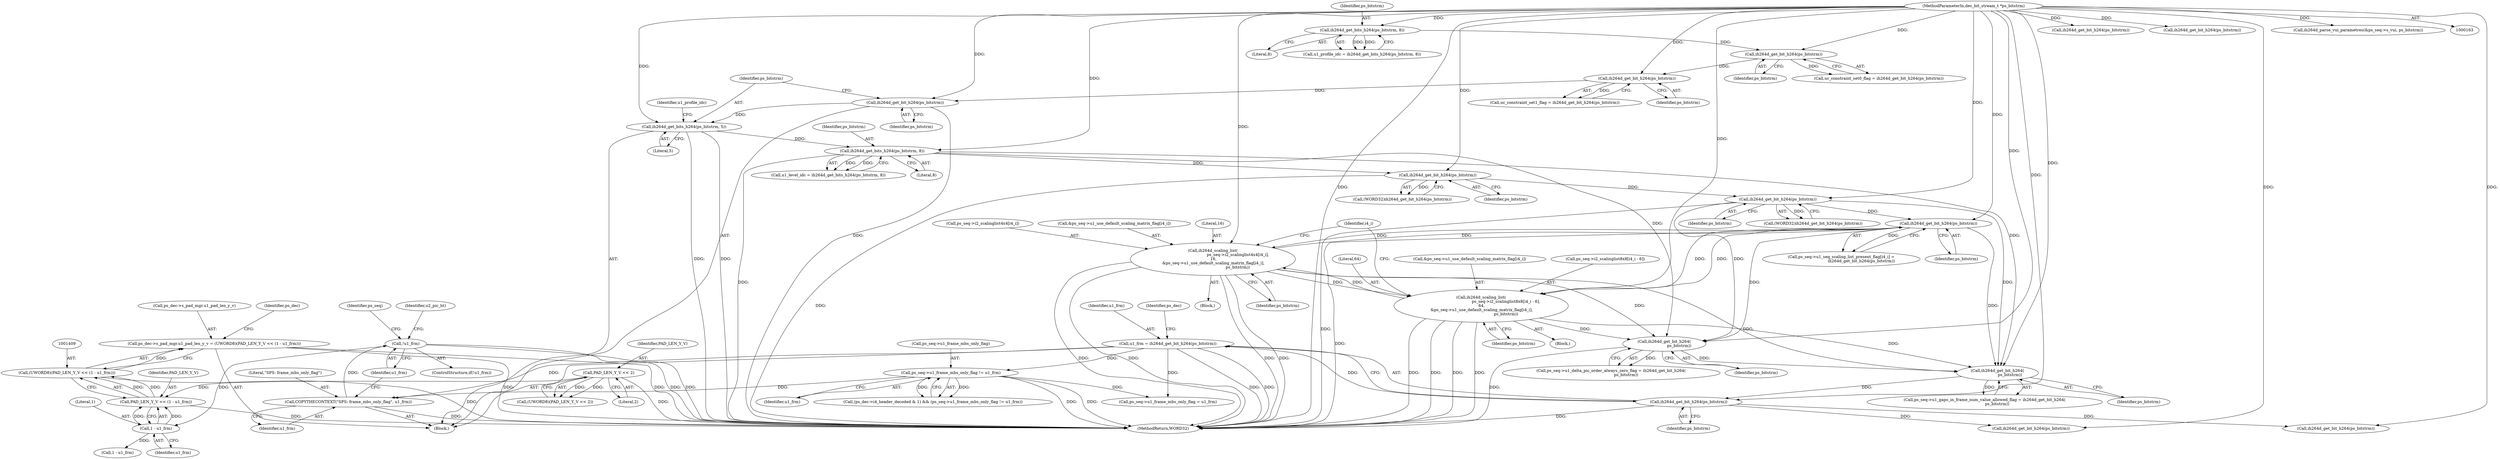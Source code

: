 digraph "0_Android_42cf02965b11c397dd37a0063e683cef005bc0ae@pointer" {
"1001402" [label="(Call,ps_dec->s_pad_mgr.u1_pad_len_y_v = (UWORD8)(PAD_LEN_Y_V << (1 - u1_frm)))"];
"1001408" [label="(Call,(UWORD8)(PAD_LEN_Y_V << (1 - u1_frm)))"];
"1001410" [label="(Call,PAD_LEN_Y_V << (1 - u1_frm))"];
"1001041" [label="(Call,PAD_LEN_Y_V << 2)"];
"1001412" [label="(Call,1 - u1_frm)"];
"1000921" [label="(Call,!u1_frm)"];
"1000917" [label="(Call,COPYTHECONTEXT(\"SPS: frame_mbs_only_flag\", u1_frm))"];
"1000899" [label="(Call,ps_seq->u1_frame_mbs_only_flag != u1_frm)"];
"1000888" [label="(Call,u1_frm = ih264d_get_bit_h264(ps_bitstrm))"];
"1000890" [label="(Call,ih264d_get_bit_h264(ps_bitstrm))"];
"1000808" [label="(Call,ih264d_get_bit_h264(\n                    ps_bitstrm))"];
"1000291" [label="(Call,ih264d_get_bits_h264(ps_bitstrm, 8))"];
"1000258" [label="(Call,ih264d_get_bits_h264(ps_bitstrm, 5))"];
"1000256" [label="(Call,ih264d_get_bit_h264(ps_bitstrm))"];
"1000254" [label="(Call,ih264d_get_bit_h264(ps_bitstrm))"];
"1000250" [label="(Call,ih264d_get_bit_h264(ps_bitstrm))"];
"1000242" [label="(Call,ih264d_get_bits_h264(ps_bitstrm, 8))"];
"1000165" [label="(MethodParameterIn,dec_bit_stream_t *ps_bitstrm)"];
"1000512" [label="(Call,ih264d_get_bit_h264(ps_bitstrm))"];
"1000533" [label="(Call,ih264d_scaling_list(\n                                        ps_seq->i2_scalinglist4x4[i4_i],\n 16,\n &ps_seq->u1_use_default_scaling_matrix_flag[i4_i],\n                                        ps_bitstrm))"];
"1000549" [label="(Call,ih264d_scaling_list(\n                                        ps_seq->i2_scalinglist8x8[i4_i - 6],\n 64,\n &ps_seq->u1_use_default_scaling_matrix_flag[i4_i],\n                                        ps_bitstrm))"];
"1000489" [label="(Call,ih264d_get_bit_h264(ps_bitstrm))"];
"1000472" [label="(Call,ih264d_get_bit_h264(ps_bitstrm))"];
"1000682" [label="(Call,ih264d_get_bit_h264(\n                        ps_bitstrm))"];
"1000889" [label="(Identifier,u1_frm)"];
"1000250" [label="(Call,ih264d_get_bit_h264(ps_bitstrm))"];
"1000809" [label="(Identifier,ps_bitstrm)"];
"1000920" [label="(ControlStructure,if(!u1_frm))"];
"1000900" [label="(Call,ps_seq->u1_frame_mbs_only_flag)"];
"1001411" [label="(Identifier,PAD_LEN_Y_V)"];
"1001425" [label="(Call,1 - u1_frm)"];
"1000540" [label="(Call,&ps_seq->u1_use_default_scaling_matrix_flag[i4_i])"];
"1001042" [label="(Identifier,PAD_LEN_Y_V)"];
"1000257" [label="(Identifier,ps_bitstrm)"];
"1000890" [label="(Call,ih264d_get_bit_h264(ps_bitstrm))"];
"1001414" [label="(Identifier,u1_frm)"];
"1000896" [label="(Identifier,ps_dec)"];
"1000260" [label="(Literal,5)"];
"1000532" [label="(Block,)"];
"1000165" [label="(MethodParameterIn,dec_bit_stream_t *ps_bitstrm)"];
"1001413" [label="(Literal,1)"];
"1001403" [label="(Call,ps_dec->s_pad_mgr.u1_pad_len_y_v)"];
"1001412" [label="(Call,1 - u1_frm)"];
"1000533" [label="(Call,ih264d_scaling_list(\n                                        ps_seq->i2_scalinglist4x4[i4_i],\n 16,\n &ps_seq->u1_use_default_scaling_matrix_flag[i4_i],\n                                        ps_bitstrm))"];
"1000678" [label="(Call,ps_seq->u1_delta_pic_order_always_zero_flag = ih264d_get_bit_h264(\n                        ps_bitstrm))"];
"1000957" [label="(Call,ih264d_get_bit_h264(ps_bitstrm))"];
"1000489" [label="(Call,ih264d_get_bit_h264(ps_bitstrm))"];
"1001001" [label="(Call,ih264d_get_bit_h264(ps_bitstrm))"];
"1000534" [label="(Call,ps_seq->i2_scalinglist4x4[i4_i])"];
"1000564" [label="(Identifier,ps_bitstrm)"];
"1000166" [label="(Block,)"];
"1000251" [label="(Identifier,ps_bitstrm)"];
"1000888" [label="(Call,u1_frm = ih264d_get_bit_h264(ps_bitstrm))"];
"1001477" [label="(MethodReturn,WORD32)"];
"1000918" [label="(Literal,\"SPS: frame_mbs_only_flag\")"];
"1000917" [label="(Call,COPYTHECONTEXT(\"SPS: frame_mbs_only_flag\", u1_frm))"];
"1000248" [label="(Call,uc_constraint_set0_flag = ih264d_get_bit_h264(ps_bitstrm))"];
"1000808" [label="(Call,ih264d_get_bit_h264(\n                    ps_bitstrm))"];
"1000558" [label="(Call,&ps_seq->u1_use_default_scaling_matrix_flag[i4_i])"];
"1000548" [label="(Block,)"];
"1000506" [label="(Call,ps_seq->u1_seq_scaling_list_present_flag[i4_i] =\n                                ih264d_get_bit_h264(ps_bitstrm))"];
"1000922" [label="(Identifier,u1_frm)"];
"1000258" [label="(Call,ih264d_get_bits_h264(ps_bitstrm, 5))"];
"1000683" [label="(Identifier,ps_bitstrm)"];
"1000903" [label="(Identifier,u1_frm)"];
"1000919" [label="(Identifier,u1_frm)"];
"1000291" [label="(Call,ih264d_get_bits_h264(ps_bitstrm, 8))"];
"1001402" [label="(Call,ps_dec->s_pad_mgr.u1_pad_len_y_v = (UWORD8)(PAD_LEN_Y_V << (1 - u1_frm)))"];
"1000891" [label="(Identifier,ps_bitstrm)"];
"1000893" [label="(Call,(ps_dec->i4_header_decoded & 1) && (ps_seq->u1_frame_mbs_only_flag != u1_frm))"];
"1001418" [label="(Identifier,ps_dec)"];
"1001039" [label="(Call,(UWORD8)(PAD_LEN_Y_V << 2))"];
"1000252" [label="(Call,uc_constraint_set1_flag = ih264d_get_bit_h264(ps_bitstrm))"];
"1000546" [label="(Identifier,ps_bitstrm)"];
"1000289" [label="(Call,u1_level_idc = ih264d_get_bits_h264(ps_bitstrm, 8))"];
"1000470" [label="(Call,(WORD32)ih264d_get_bit_h264(ps_bitstrm))"];
"1000804" [label="(Call,ps_seq->u1_gaps_in_frame_num_value_allowed_flag = ih264d_get_bit_h264(\n                    ps_bitstrm))"];
"1000256" [label="(Call,ih264d_get_bit_h264(ps_bitstrm))"];
"1000473" [label="(Identifier,ps_bitstrm)"];
"1000292" [label="(Identifier,ps_bitstrm)"];
"1001410" [label="(Call,PAD_LEN_Y_V << (1 - u1_frm))"];
"1000293" [label="(Literal,8)"];
"1000504" [label="(Identifier,i4_i)"];
"1000549" [label="(Call,ih264d_scaling_list(\n                                        ps_seq->i2_scalinglist8x8[i4_i - 6],\n 64,\n &ps_seq->u1_use_default_scaling_matrix_flag[i4_i],\n                                        ps_bitstrm))"];
"1000899" [label="(Call,ps_seq->u1_frame_mbs_only_flag != u1_frm)"];
"1000244" [label="(Literal,8)"];
"1000264" [label="(Identifier,u1_profile_idc)"];
"1000921" [label="(Call,!u1_frm)"];
"1000512" [label="(Call,ih264d_get_bit_h264(ps_bitstrm))"];
"1000941" [label="(Identifier,ps_seq)"];
"1000242" [label="(Call,ih264d_get_bits_h264(ps_bitstrm, 8))"];
"1000490" [label="(Identifier,ps_bitstrm)"];
"1000912" [label="(Call,ps_seq->u1_frame_mbs_only_flag = u1_frm)"];
"1000487" [label="(Call,(WORD32)ih264d_get_bit_h264(ps_bitstrm))"];
"1000259" [label="(Identifier,ps_bitstrm)"];
"1001043" [label="(Literal,2)"];
"1000513" [label="(Identifier,ps_bitstrm)"];
"1001408" [label="(Call,(UWORD8)(PAD_LEN_Y_V << (1 - u1_frm)))"];
"1000948" [label="(Call,ih264d_get_bit_h264(ps_bitstrm))"];
"1000255" [label="(Identifier,ps_bitstrm)"];
"1000682" [label="(Call,ih264d_get_bit_h264(\n                        ps_bitstrm))"];
"1001041" [label="(Call,PAD_LEN_Y_V << 2)"];
"1000254" [label="(Call,ih264d_get_bit_h264(ps_bitstrm))"];
"1000240" [label="(Call,u1_profile_idc = ih264d_get_bits_h264(ps_bitstrm, 8))"];
"1000931" [label="(Call,ih264d_get_bit_h264(ps_bitstrm))"];
"1000472" [label="(Call,ih264d_get_bit_h264(ps_bitstrm))"];
"1000539" [label="(Literal,16)"];
"1000243" [label="(Identifier,ps_bitstrm)"];
"1000550" [label="(Call,ps_seq->i2_scalinglist8x8[i4_i - 6])"];
"1000557" [label="(Literal,64)"];
"1001296" [label="(Call,ih264d_parse_vui_parametres(&ps_seq->s_vui, ps_bitstrm))"];
"1000925" [label="(Identifier,u2_pic_ht)"];
"1001402" -> "1000166"  [label="AST: "];
"1001402" -> "1001408"  [label="CFG: "];
"1001403" -> "1001402"  [label="AST: "];
"1001408" -> "1001402"  [label="AST: "];
"1001418" -> "1001402"  [label="CFG: "];
"1001402" -> "1001477"  [label="DDG: "];
"1001402" -> "1001477"  [label="DDG: "];
"1001408" -> "1001402"  [label="DDG: "];
"1001408" -> "1001410"  [label="CFG: "];
"1001409" -> "1001408"  [label="AST: "];
"1001410" -> "1001408"  [label="AST: "];
"1001408" -> "1001477"  [label="DDG: "];
"1001410" -> "1001408"  [label="DDG: "];
"1001410" -> "1001408"  [label="DDG: "];
"1001410" -> "1001412"  [label="CFG: "];
"1001411" -> "1001410"  [label="AST: "];
"1001412" -> "1001410"  [label="AST: "];
"1001410" -> "1001477"  [label="DDG: "];
"1001041" -> "1001410"  [label="DDG: "];
"1001412" -> "1001410"  [label="DDG: "];
"1001412" -> "1001410"  [label="DDG: "];
"1001041" -> "1001039"  [label="AST: "];
"1001041" -> "1001043"  [label="CFG: "];
"1001042" -> "1001041"  [label="AST: "];
"1001043" -> "1001041"  [label="AST: "];
"1001039" -> "1001041"  [label="CFG: "];
"1001041" -> "1001477"  [label="DDG: "];
"1001041" -> "1001039"  [label="DDG: "];
"1001041" -> "1001039"  [label="DDG: "];
"1001412" -> "1001414"  [label="CFG: "];
"1001413" -> "1001412"  [label="AST: "];
"1001414" -> "1001412"  [label="AST: "];
"1000921" -> "1001412"  [label="DDG: "];
"1001412" -> "1001425"  [label="DDG: "];
"1000921" -> "1000920"  [label="AST: "];
"1000921" -> "1000922"  [label="CFG: "];
"1000922" -> "1000921"  [label="AST: "];
"1000925" -> "1000921"  [label="CFG: "];
"1000941" -> "1000921"  [label="CFG: "];
"1000921" -> "1001477"  [label="DDG: "];
"1000921" -> "1001477"  [label="DDG: "];
"1000917" -> "1000921"  [label="DDG: "];
"1000917" -> "1000166"  [label="AST: "];
"1000917" -> "1000919"  [label="CFG: "];
"1000918" -> "1000917"  [label="AST: "];
"1000919" -> "1000917"  [label="AST: "];
"1000922" -> "1000917"  [label="CFG: "];
"1000917" -> "1001477"  [label="DDG: "];
"1000899" -> "1000917"  [label="DDG: "];
"1000888" -> "1000917"  [label="DDG: "];
"1000899" -> "1000893"  [label="AST: "];
"1000899" -> "1000903"  [label="CFG: "];
"1000900" -> "1000899"  [label="AST: "];
"1000903" -> "1000899"  [label="AST: "];
"1000893" -> "1000899"  [label="CFG: "];
"1000899" -> "1001477"  [label="DDG: "];
"1000899" -> "1001477"  [label="DDG: "];
"1000899" -> "1000893"  [label="DDG: "];
"1000899" -> "1000893"  [label="DDG: "];
"1000888" -> "1000899"  [label="DDG: "];
"1000899" -> "1000912"  [label="DDG: "];
"1000888" -> "1000166"  [label="AST: "];
"1000888" -> "1000890"  [label="CFG: "];
"1000889" -> "1000888"  [label="AST: "];
"1000890" -> "1000888"  [label="AST: "];
"1000896" -> "1000888"  [label="CFG: "];
"1000888" -> "1001477"  [label="DDG: "];
"1000888" -> "1001477"  [label="DDG: "];
"1000890" -> "1000888"  [label="DDG: "];
"1000888" -> "1000912"  [label="DDG: "];
"1000890" -> "1000891"  [label="CFG: "];
"1000891" -> "1000890"  [label="AST: "];
"1000890" -> "1001477"  [label="DDG: "];
"1000808" -> "1000890"  [label="DDG: "];
"1000165" -> "1000890"  [label="DDG: "];
"1000890" -> "1000931"  [label="DDG: "];
"1000890" -> "1000948"  [label="DDG: "];
"1000808" -> "1000804"  [label="AST: "];
"1000808" -> "1000809"  [label="CFG: "];
"1000809" -> "1000808"  [label="AST: "];
"1000804" -> "1000808"  [label="CFG: "];
"1000808" -> "1000804"  [label="DDG: "];
"1000291" -> "1000808"  [label="DDG: "];
"1000512" -> "1000808"  [label="DDG: "];
"1000682" -> "1000808"  [label="DDG: "];
"1000533" -> "1000808"  [label="DDG: "];
"1000549" -> "1000808"  [label="DDG: "];
"1000489" -> "1000808"  [label="DDG: "];
"1000165" -> "1000808"  [label="DDG: "];
"1000291" -> "1000289"  [label="AST: "];
"1000291" -> "1000293"  [label="CFG: "];
"1000292" -> "1000291"  [label="AST: "];
"1000293" -> "1000291"  [label="AST: "];
"1000289" -> "1000291"  [label="CFG: "];
"1000291" -> "1001477"  [label="DDG: "];
"1000291" -> "1000289"  [label="DDG: "];
"1000291" -> "1000289"  [label="DDG: "];
"1000258" -> "1000291"  [label="DDG: "];
"1000165" -> "1000291"  [label="DDG: "];
"1000291" -> "1000472"  [label="DDG: "];
"1000291" -> "1000682"  [label="DDG: "];
"1000258" -> "1000166"  [label="AST: "];
"1000258" -> "1000260"  [label="CFG: "];
"1000259" -> "1000258"  [label="AST: "];
"1000260" -> "1000258"  [label="AST: "];
"1000264" -> "1000258"  [label="CFG: "];
"1000258" -> "1001477"  [label="DDG: "];
"1000258" -> "1001477"  [label="DDG: "];
"1000256" -> "1000258"  [label="DDG: "];
"1000165" -> "1000258"  [label="DDG: "];
"1000256" -> "1000166"  [label="AST: "];
"1000256" -> "1000257"  [label="CFG: "];
"1000257" -> "1000256"  [label="AST: "];
"1000259" -> "1000256"  [label="CFG: "];
"1000256" -> "1001477"  [label="DDG: "];
"1000254" -> "1000256"  [label="DDG: "];
"1000165" -> "1000256"  [label="DDG: "];
"1000254" -> "1000252"  [label="AST: "];
"1000254" -> "1000255"  [label="CFG: "];
"1000255" -> "1000254"  [label="AST: "];
"1000252" -> "1000254"  [label="CFG: "];
"1000254" -> "1000252"  [label="DDG: "];
"1000250" -> "1000254"  [label="DDG: "];
"1000165" -> "1000254"  [label="DDG: "];
"1000250" -> "1000248"  [label="AST: "];
"1000250" -> "1000251"  [label="CFG: "];
"1000251" -> "1000250"  [label="AST: "];
"1000248" -> "1000250"  [label="CFG: "];
"1000250" -> "1000248"  [label="DDG: "];
"1000242" -> "1000250"  [label="DDG: "];
"1000165" -> "1000250"  [label="DDG: "];
"1000242" -> "1000240"  [label="AST: "];
"1000242" -> "1000244"  [label="CFG: "];
"1000243" -> "1000242"  [label="AST: "];
"1000244" -> "1000242"  [label="AST: "];
"1000240" -> "1000242"  [label="CFG: "];
"1000242" -> "1000240"  [label="DDG: "];
"1000242" -> "1000240"  [label="DDG: "];
"1000165" -> "1000242"  [label="DDG: "];
"1000165" -> "1000163"  [label="AST: "];
"1000165" -> "1001477"  [label="DDG: "];
"1000165" -> "1000472"  [label="DDG: "];
"1000165" -> "1000489"  [label="DDG: "];
"1000165" -> "1000512"  [label="DDG: "];
"1000165" -> "1000533"  [label="DDG: "];
"1000165" -> "1000549"  [label="DDG: "];
"1000165" -> "1000682"  [label="DDG: "];
"1000165" -> "1000931"  [label="DDG: "];
"1000165" -> "1000948"  [label="DDG: "];
"1000165" -> "1000957"  [label="DDG: "];
"1000165" -> "1001001"  [label="DDG: "];
"1000165" -> "1001296"  [label="DDG: "];
"1000512" -> "1000506"  [label="AST: "];
"1000512" -> "1000513"  [label="CFG: "];
"1000513" -> "1000512"  [label="AST: "];
"1000506" -> "1000512"  [label="CFG: "];
"1000512" -> "1001477"  [label="DDG: "];
"1000512" -> "1000506"  [label="DDG: "];
"1000533" -> "1000512"  [label="DDG: "];
"1000549" -> "1000512"  [label="DDG: "];
"1000489" -> "1000512"  [label="DDG: "];
"1000512" -> "1000533"  [label="DDG: "];
"1000512" -> "1000549"  [label="DDG: "];
"1000512" -> "1000682"  [label="DDG: "];
"1000533" -> "1000532"  [label="AST: "];
"1000533" -> "1000546"  [label="CFG: "];
"1000534" -> "1000533"  [label="AST: "];
"1000539" -> "1000533"  [label="AST: "];
"1000540" -> "1000533"  [label="AST: "];
"1000546" -> "1000533"  [label="AST: "];
"1000504" -> "1000533"  [label="CFG: "];
"1000533" -> "1001477"  [label="DDG: "];
"1000533" -> "1001477"  [label="DDG: "];
"1000533" -> "1001477"  [label="DDG: "];
"1000533" -> "1001477"  [label="DDG: "];
"1000549" -> "1000533"  [label="DDG: "];
"1000533" -> "1000549"  [label="DDG: "];
"1000533" -> "1000682"  [label="DDG: "];
"1000549" -> "1000548"  [label="AST: "];
"1000549" -> "1000564"  [label="CFG: "];
"1000550" -> "1000549"  [label="AST: "];
"1000557" -> "1000549"  [label="AST: "];
"1000558" -> "1000549"  [label="AST: "];
"1000564" -> "1000549"  [label="AST: "];
"1000504" -> "1000549"  [label="CFG: "];
"1000549" -> "1001477"  [label="DDG: "];
"1000549" -> "1001477"  [label="DDG: "];
"1000549" -> "1001477"  [label="DDG: "];
"1000549" -> "1001477"  [label="DDG: "];
"1000549" -> "1000682"  [label="DDG: "];
"1000489" -> "1000487"  [label="AST: "];
"1000489" -> "1000490"  [label="CFG: "];
"1000490" -> "1000489"  [label="AST: "];
"1000487" -> "1000489"  [label="CFG: "];
"1000489" -> "1001477"  [label="DDG: "];
"1000489" -> "1000487"  [label="DDG: "];
"1000472" -> "1000489"  [label="DDG: "];
"1000489" -> "1000682"  [label="DDG: "];
"1000472" -> "1000470"  [label="AST: "];
"1000472" -> "1000473"  [label="CFG: "];
"1000473" -> "1000472"  [label="AST: "];
"1000470" -> "1000472"  [label="CFG: "];
"1000472" -> "1001477"  [label="DDG: "];
"1000472" -> "1000470"  [label="DDG: "];
"1000682" -> "1000678"  [label="AST: "];
"1000682" -> "1000683"  [label="CFG: "];
"1000683" -> "1000682"  [label="AST: "];
"1000678" -> "1000682"  [label="CFG: "];
"1000682" -> "1001477"  [label="DDG: "];
"1000682" -> "1000678"  [label="DDG: "];
}
